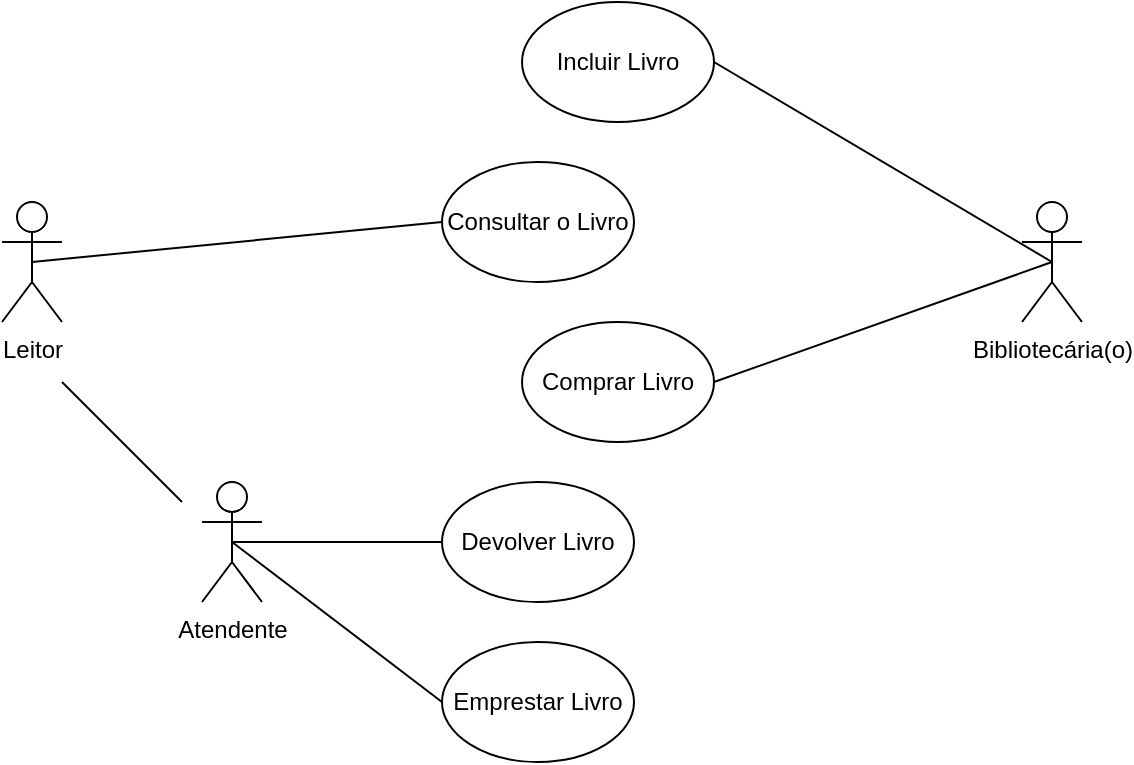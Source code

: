 <mxfile version="17.0.0" type="github">
  <diagram id="4EuDesViaLpJs8V8CkuP" name="Page-1">
    <mxGraphModel dx="1381" dy="795" grid="1" gridSize="10" guides="1" tooltips="1" connect="1" arrows="1" fold="1" page="1" pageScale="1" pageWidth="827" pageHeight="1169" math="0" shadow="0">
      <root>
        <mxCell id="0" />
        <mxCell id="1" parent="0" />
        <mxCell id="i-1pq_Zhz-vLO42mH-Pe-1" value="Leitor" style="shape=umlActor;verticalLabelPosition=bottom;verticalAlign=top;html=1;outlineConnect=0;" parent="1" vertex="1">
          <mxGeometry x="130" y="360" width="30" height="60" as="geometry" />
        </mxCell>
        <mxCell id="i-1pq_Zhz-vLO42mH-Pe-2" value="Atendente" style="shape=umlActor;verticalLabelPosition=bottom;verticalAlign=top;html=1;outlineConnect=0;" parent="1" vertex="1">
          <mxGeometry x="230" y="500" width="30" height="60" as="geometry" />
        </mxCell>
        <mxCell id="i-1pq_Zhz-vLO42mH-Pe-3" value="" style="endArrow=none;html=1;rounded=0;" parent="1" edge="1">
          <mxGeometry width="50" height="50" relative="1" as="geometry">
            <mxPoint x="160" y="450" as="sourcePoint" />
            <mxPoint x="220" y="510" as="targetPoint" />
          </mxGeometry>
        </mxCell>
        <mxCell id="YRnMJ5AicCiAAp3l9Lva-1" value="Emprestar Livro" style="ellipse;whiteSpace=wrap;html=1;" parent="1" vertex="1">
          <mxGeometry x="350" y="580" width="96" height="60" as="geometry" />
        </mxCell>
        <mxCell id="YRnMJ5AicCiAAp3l9Lva-3" value="Devolver Livro" style="ellipse;whiteSpace=wrap;html=1;" parent="1" vertex="1">
          <mxGeometry x="350" y="500" width="96" height="60" as="geometry" />
        </mxCell>
        <mxCell id="YRnMJ5AicCiAAp3l9Lva-4" value="Consultar o Livro" style="ellipse;whiteSpace=wrap;html=1;" parent="1" vertex="1">
          <mxGeometry x="350" y="340" width="96" height="60" as="geometry" />
        </mxCell>
        <mxCell id="YRnMJ5AicCiAAp3l9Lva-5" value="Comprar Livro" style="ellipse;whiteSpace=wrap;html=1;" parent="1" vertex="1">
          <mxGeometry x="390" y="420" width="96" height="60" as="geometry" />
        </mxCell>
        <mxCell id="YRnMJ5AicCiAAp3l9Lva-6" value="Incluir Livro" style="ellipse;whiteSpace=wrap;html=1;" parent="1" vertex="1">
          <mxGeometry x="390" y="260" width="96" height="60" as="geometry" />
        </mxCell>
        <mxCell id="YRnMJ5AicCiAAp3l9Lva-7" value="Bibliotecária(o)" style="shape=umlActor;verticalLabelPosition=bottom;verticalAlign=top;html=1;outlineConnect=0;" parent="1" vertex="1">
          <mxGeometry x="640" y="360" width="30" height="60" as="geometry" />
        </mxCell>
        <mxCell id="YRnMJ5AicCiAAp3l9Lva-8" value="" style="endArrow=none;html=1;rounded=0;exitX=0.5;exitY=0.5;exitDx=0;exitDy=0;exitPerimeter=0;entryX=0;entryY=0.5;entryDx=0;entryDy=0;" parent="1" source="i-1pq_Zhz-vLO42mH-Pe-2" target="YRnMJ5AicCiAAp3l9Lva-3" edge="1">
          <mxGeometry width="50" height="50" relative="1" as="geometry">
            <mxPoint x="250" y="560" as="sourcePoint" />
            <mxPoint x="260" y="460" as="targetPoint" />
          </mxGeometry>
        </mxCell>
        <mxCell id="YRnMJ5AicCiAAp3l9Lva-9" value="" style="endArrow=none;html=1;rounded=0;entryX=0;entryY=0.5;entryDx=0;entryDy=0;exitX=0.5;exitY=0.5;exitDx=0;exitDy=0;exitPerimeter=0;" parent="1" source="i-1pq_Zhz-vLO42mH-Pe-2" target="YRnMJ5AicCiAAp3l9Lva-1" edge="1">
          <mxGeometry width="50" height="50" relative="1" as="geometry">
            <mxPoint x="200" y="670" as="sourcePoint" />
            <mxPoint x="250" y="620" as="targetPoint" />
          </mxGeometry>
        </mxCell>
        <mxCell id="YRnMJ5AicCiAAp3l9Lva-10" value="" style="endArrow=none;html=1;rounded=0;entryX=0;entryY=0.5;entryDx=0;entryDy=0;exitX=0.5;exitY=0.5;exitDx=0;exitDy=0;exitPerimeter=0;" parent="1" source="i-1pq_Zhz-vLO42mH-Pe-1" target="YRnMJ5AicCiAAp3l9Lva-4" edge="1">
          <mxGeometry width="50" height="50" relative="1" as="geometry">
            <mxPoint x="60" y="260" as="sourcePoint" />
            <mxPoint x="110" y="210" as="targetPoint" />
          </mxGeometry>
        </mxCell>
        <mxCell id="YRnMJ5AicCiAAp3l9Lva-11" value="" style="endArrow=none;html=1;rounded=0;entryX=0.5;entryY=0.5;entryDx=0;entryDy=0;entryPerimeter=0;exitX=1;exitY=0.5;exitDx=0;exitDy=0;" parent="1" source="YRnMJ5AicCiAAp3l9Lva-5" target="YRnMJ5AicCiAAp3l9Lva-7" edge="1">
          <mxGeometry width="50" height="50" relative="1" as="geometry">
            <mxPoint x="570" y="440" as="sourcePoint" />
            <mxPoint x="620" y="390" as="targetPoint" />
          </mxGeometry>
        </mxCell>
        <mxCell id="YRnMJ5AicCiAAp3l9Lva-12" value="" style="endArrow=none;html=1;rounded=0;exitX=1;exitY=0.5;exitDx=0;exitDy=0;entryX=0.5;entryY=0.5;entryDx=0;entryDy=0;entryPerimeter=0;" parent="1" source="YRnMJ5AicCiAAp3l9Lva-6" target="YRnMJ5AicCiAAp3l9Lva-7" edge="1">
          <mxGeometry width="50" height="50" relative="1" as="geometry">
            <mxPoint x="590" y="330" as="sourcePoint" />
            <mxPoint x="640" y="280" as="targetPoint" />
          </mxGeometry>
        </mxCell>
      </root>
    </mxGraphModel>
  </diagram>
</mxfile>

